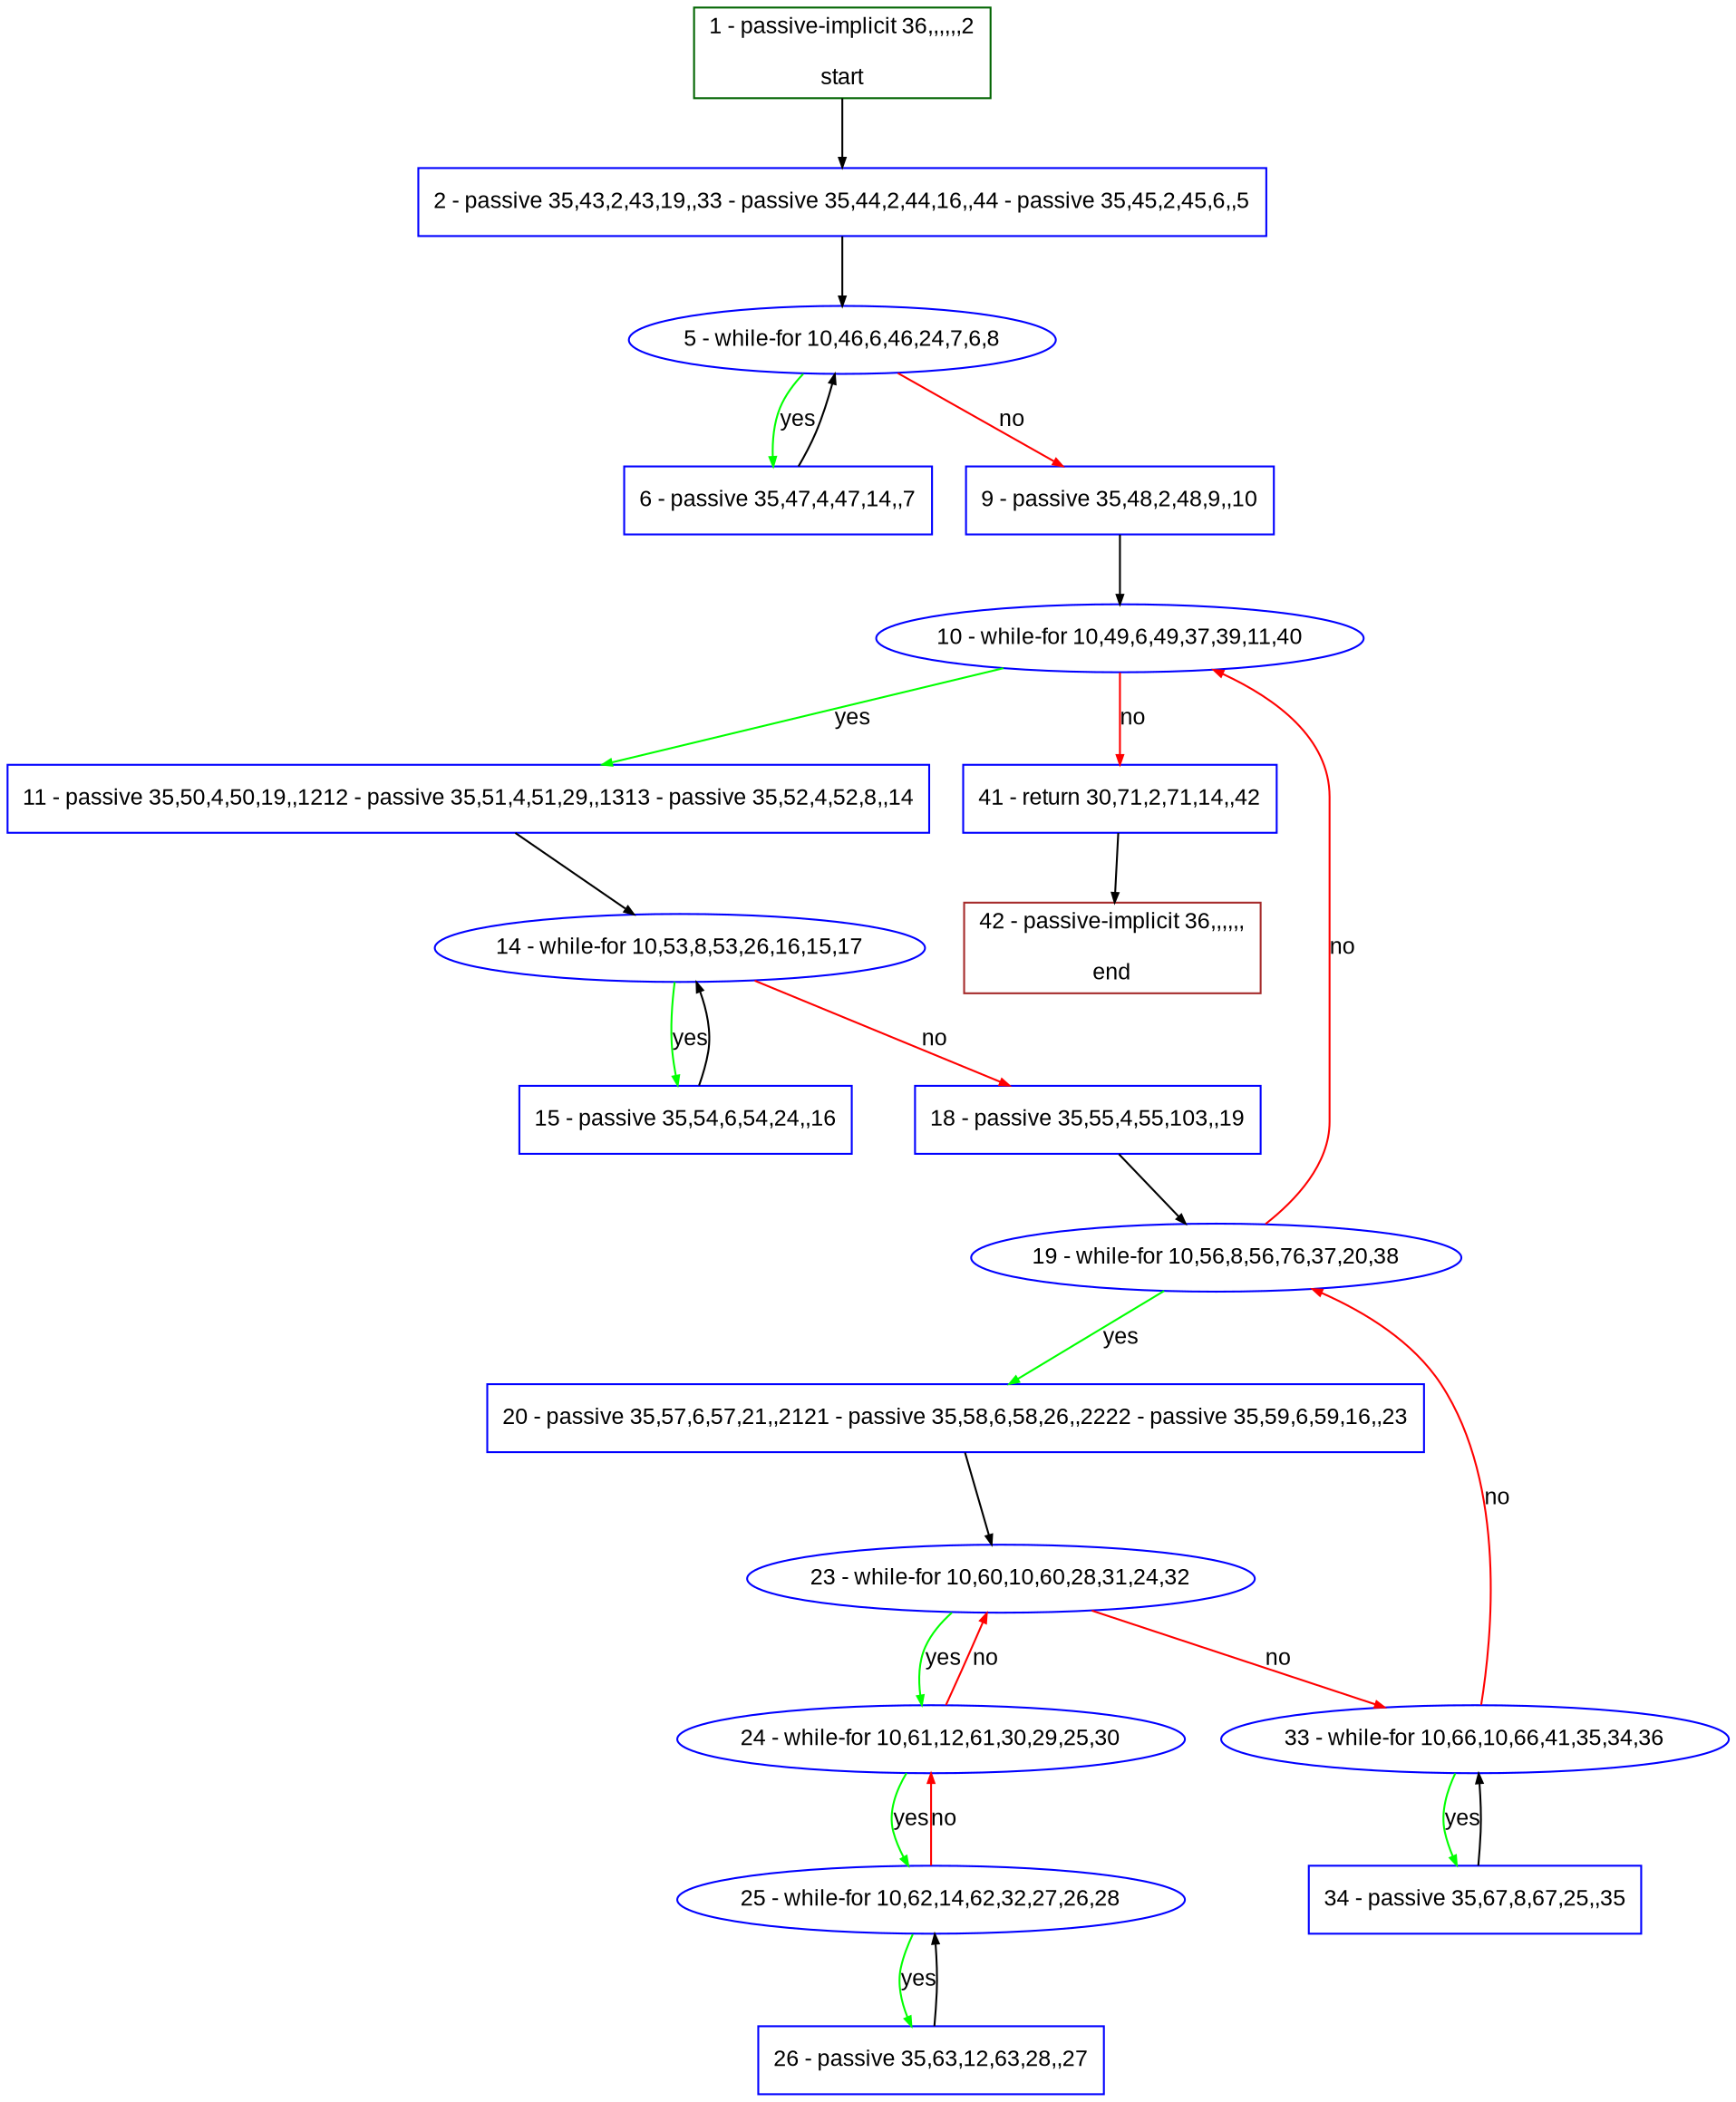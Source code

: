 digraph "" {
  graph [pack="true", label="", fontsize="12", packmode="clust", fontname="Arial", fillcolor="#FFFFCC", bgcolor="white", style="rounded,filled", compound="true"];
  node [node_initialized="no", label="", color="grey", fontsize="12", fillcolor="white", fontname="Arial", style="filled", shape="rectangle", compound="true", fixedsize="false"];
  edge [fontcolor="black", arrowhead="normal", arrowtail="none", arrowsize="0.5", ltail="", label="", color="black", fontsize="12", lhead="", fontname="Arial", dir="forward", compound="true"];
  __N1 [label="2 - passive 35,43,2,43,19,,33 - passive 35,44,2,44,16,,44 - passive 35,45,2,45,6,,5", color="#0000ff", fillcolor="#ffffff", style="filled", shape="box"];
  __N2 [label="1 - passive-implicit 36,,,,,,2\n\nstart", color="#006400", fillcolor="#ffffff", style="filled", shape="box"];
  __N3 [label="5 - while-for 10,46,6,46,24,7,6,8", color="#0000ff", fillcolor="#ffffff", style="filled", shape="oval"];
  __N4 [label="6 - passive 35,47,4,47,14,,7", color="#0000ff", fillcolor="#ffffff", style="filled", shape="box"];
  __N5 [label="9 - passive 35,48,2,48,9,,10", color="#0000ff", fillcolor="#ffffff", style="filled", shape="box"];
  __N6 [label="10 - while-for 10,49,6,49,37,39,11,40", color="#0000ff", fillcolor="#ffffff", style="filled", shape="oval"];
  __N7 [label="11 - passive 35,50,4,50,19,,1212 - passive 35,51,4,51,29,,1313 - passive 35,52,4,52,8,,14", color="#0000ff", fillcolor="#ffffff", style="filled", shape="box"];
  __N8 [label="41 - return 30,71,2,71,14,,42", color="#0000ff", fillcolor="#ffffff", style="filled", shape="box"];
  __N9 [label="14 - while-for 10,53,8,53,26,16,15,17", color="#0000ff", fillcolor="#ffffff", style="filled", shape="oval"];
  __N10 [label="15 - passive 35,54,6,54,24,,16", color="#0000ff", fillcolor="#ffffff", style="filled", shape="box"];
  __N11 [label="18 - passive 35,55,4,55,103,,19", color="#0000ff", fillcolor="#ffffff", style="filled", shape="box"];
  __N12 [label="19 - while-for 10,56,8,56,76,37,20,38", color="#0000ff", fillcolor="#ffffff", style="filled", shape="oval"];
  __N13 [label="20 - passive 35,57,6,57,21,,2121 - passive 35,58,6,58,26,,2222 - passive 35,59,6,59,16,,23", color="#0000ff", fillcolor="#ffffff", style="filled", shape="box"];
  __N14 [label="23 - while-for 10,60,10,60,28,31,24,32", color="#0000ff", fillcolor="#ffffff", style="filled", shape="oval"];
  __N15 [label="24 - while-for 10,61,12,61,30,29,25,30", color="#0000ff", fillcolor="#ffffff", style="filled", shape="oval"];
  __N16 [label="33 - while-for 10,66,10,66,41,35,34,36", color="#0000ff", fillcolor="#ffffff", style="filled", shape="oval"];
  __N17 [label="25 - while-for 10,62,14,62,32,27,26,28", color="#0000ff", fillcolor="#ffffff", style="filled", shape="oval"];
  __N18 [label="26 - passive 35,63,12,63,28,,27", color="#0000ff", fillcolor="#ffffff", style="filled", shape="box"];
  __N19 [label="34 - passive 35,67,8,67,25,,35", color="#0000ff", fillcolor="#ffffff", style="filled", shape="box"];
  __N20 [label="42 - passive-implicit 36,,,,,,\n\nend", color="#a52a2a", fillcolor="#ffffff", style="filled", shape="box"];
  __N2 -> __N1 [arrowhead="normal", arrowtail="none", color="#000000", label="", dir="forward"];
  __N1 -> __N3 [arrowhead="normal", arrowtail="none", color="#000000", label="", dir="forward"];
  __N3 -> __N4 [arrowhead="normal", arrowtail="none", color="#00ff00", label="yes", dir="forward"];
  __N4 -> __N3 [arrowhead="normal", arrowtail="none", color="#000000", label="", dir="forward"];
  __N3 -> __N5 [arrowhead="normal", arrowtail="none", color="#ff0000", label="no", dir="forward"];
  __N5 -> __N6 [arrowhead="normal", arrowtail="none", color="#000000", label="", dir="forward"];
  __N6 -> __N7 [arrowhead="normal", arrowtail="none", color="#00ff00", label="yes", dir="forward"];
  __N6 -> __N8 [arrowhead="normal", arrowtail="none", color="#ff0000", label="no", dir="forward"];
  __N7 -> __N9 [arrowhead="normal", arrowtail="none", color="#000000", label="", dir="forward"];
  __N9 -> __N10 [arrowhead="normal", arrowtail="none", color="#00ff00", label="yes", dir="forward"];
  __N10 -> __N9 [arrowhead="normal", arrowtail="none", color="#000000", label="", dir="forward"];
  __N9 -> __N11 [arrowhead="normal", arrowtail="none", color="#ff0000", label="no", dir="forward"];
  __N11 -> __N12 [arrowhead="normal", arrowtail="none", color="#000000", label="", dir="forward"];
  __N12 -> __N6 [arrowhead="normal", arrowtail="none", color="#ff0000", label="no", dir="forward"];
  __N12 -> __N13 [arrowhead="normal", arrowtail="none", color="#00ff00", label="yes", dir="forward"];
  __N13 -> __N14 [arrowhead="normal", arrowtail="none", color="#000000", label="", dir="forward"];
  __N14 -> __N15 [arrowhead="normal", arrowtail="none", color="#00ff00", label="yes", dir="forward"];
  __N15 -> __N14 [arrowhead="normal", arrowtail="none", color="#ff0000", label="no", dir="forward"];
  __N14 -> __N16 [arrowhead="normal", arrowtail="none", color="#ff0000", label="no", dir="forward"];
  __N15 -> __N17 [arrowhead="normal", arrowtail="none", color="#00ff00", label="yes", dir="forward"];
  __N17 -> __N15 [arrowhead="normal", arrowtail="none", color="#ff0000", label="no", dir="forward"];
  __N17 -> __N18 [arrowhead="normal", arrowtail="none", color="#00ff00", label="yes", dir="forward"];
  __N18 -> __N17 [arrowhead="normal", arrowtail="none", color="#000000", label="", dir="forward"];
  __N16 -> __N12 [arrowhead="normal", arrowtail="none", color="#ff0000", label="no", dir="forward"];
  __N16 -> __N19 [arrowhead="normal", arrowtail="none", color="#00ff00", label="yes", dir="forward"];
  __N19 -> __N16 [arrowhead="normal", arrowtail="none", color="#000000", label="", dir="forward"];
  __N8 -> __N20 [arrowhead="normal", arrowtail="none", color="#000000", label="", dir="forward"];
}
